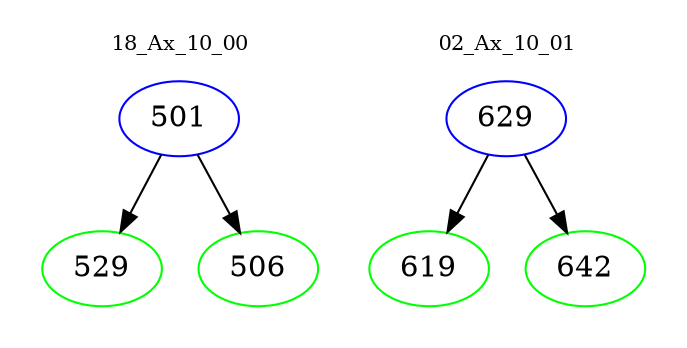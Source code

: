 digraph{
subgraph cluster_0 {
color = white
label = "18_Ax_10_00";
fontsize=10;
T0_501 [label="501", color="blue"]
T0_501 -> T0_529 [color="black"]
T0_529 [label="529", color="green"]
T0_501 -> T0_506 [color="black"]
T0_506 [label="506", color="green"]
}
subgraph cluster_1 {
color = white
label = "02_Ax_10_01";
fontsize=10;
T1_629 [label="629", color="blue"]
T1_629 -> T1_619 [color="black"]
T1_619 [label="619", color="green"]
T1_629 -> T1_642 [color="black"]
T1_642 [label="642", color="green"]
}
}
